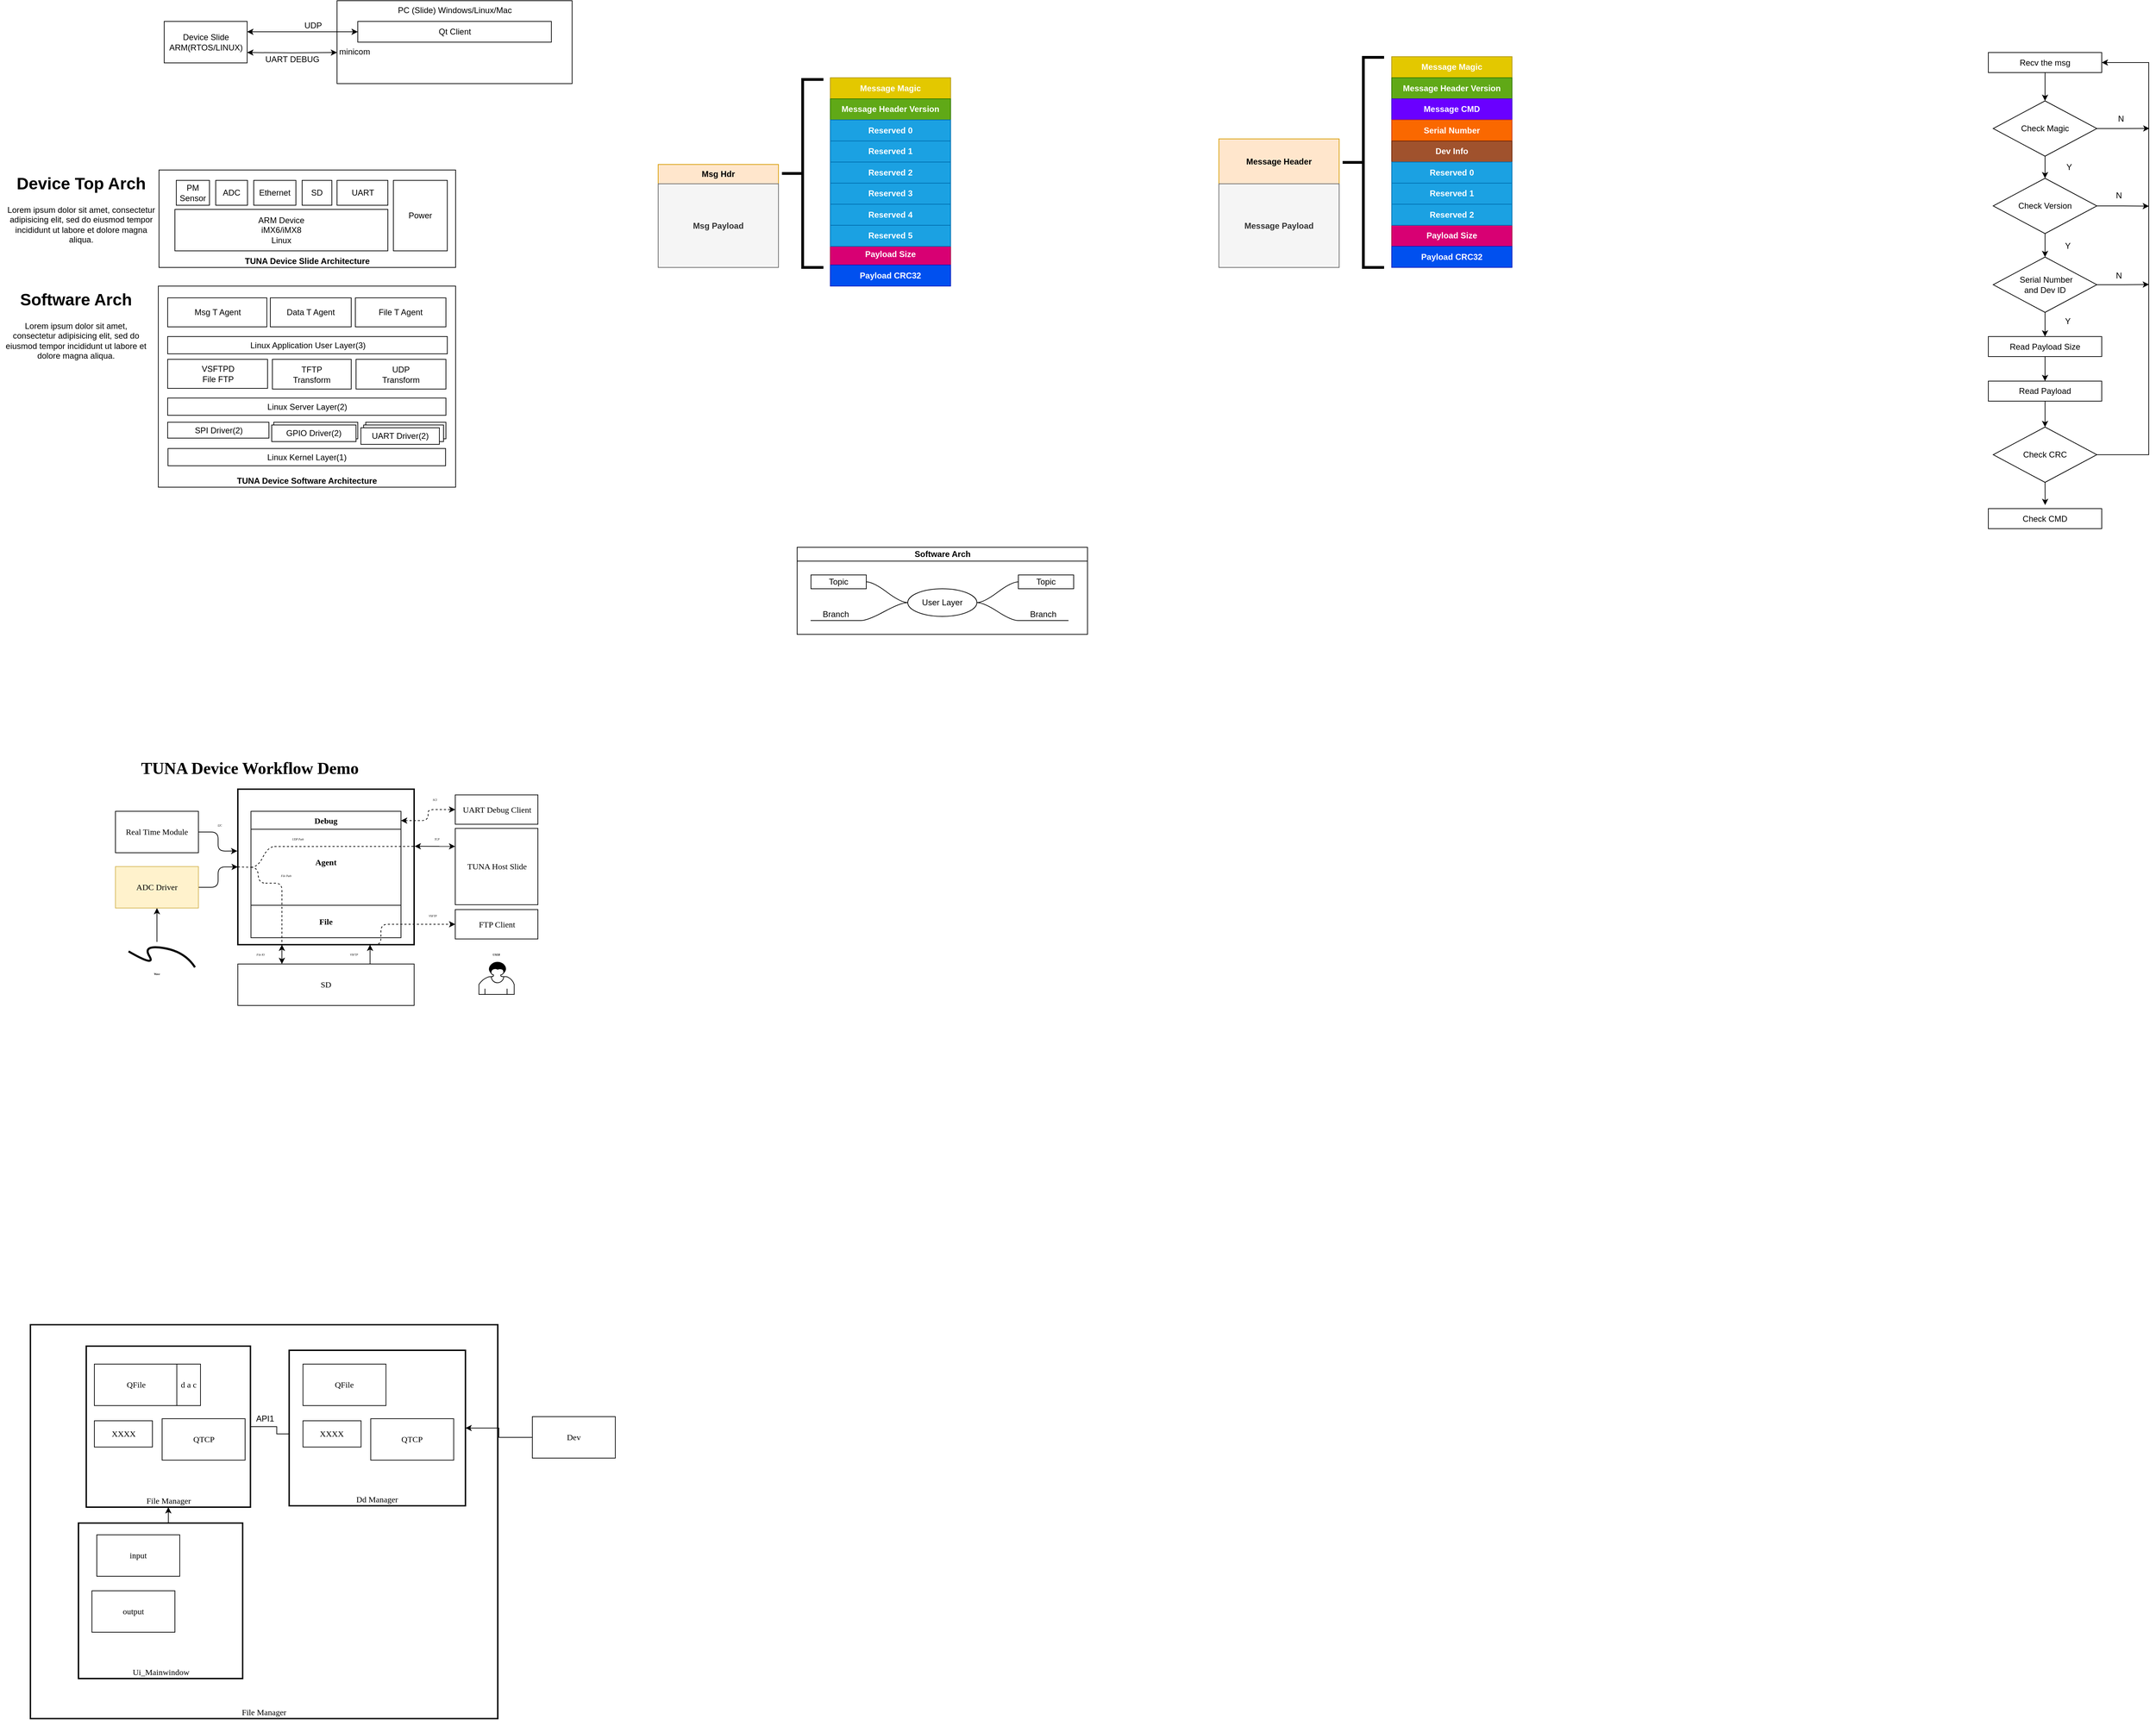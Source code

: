 <mxfile version="14.2.7" type="google"><diagram id="AysEtDYfEhs376AnPwHD" name="Page-1"><mxGraphModel dx="2071" dy="718" grid="0" gridSize="10" guides="1" tooltips="1" connect="1" arrows="1" fold="1" page="1" pageScale="1" pageWidth="850" pageHeight="1100" math="0" shadow="0"><root><mxCell id="0"/><mxCell id="1" parent="0"/><mxCell id="c5IOSXtsGskiBp1h1_1E-88" value="File Manager" style="whiteSpace=wrap;html=1;imageAspect=1;gradientDirection=north;strokeWidth=2;fontFamily=Verdana;verticalAlign=bottom;" parent="1" vertex="1"><mxGeometry y="1979" width="676" height="570" as="geometry"/></mxCell><mxCell id="c5IOSXtsGskiBp1h1_1E-86" value="" style="edgeStyle=orthogonalEdgeStyle;rounded=0;orthogonalLoop=1;jettySize=auto;html=1;" parent="1" source="c5IOSXtsGskiBp1h1_1E-79" target="c5IOSXtsGskiBp1h1_1E-85" edge="1"><mxGeometry relative="1" as="geometry"/></mxCell><mxCell id="c5IOSXtsGskiBp1h1_1E-79" value="File Manager" style="whiteSpace=wrap;html=1;imageAspect=1;gradientDirection=north;strokeWidth=2;fontFamily=Verdana;verticalAlign=bottom;" parent="1" vertex="1"><mxGeometry x="80.75" y="2010" width="237.5" height="233" as="geometry"/></mxCell><mxCell id="WugHZ8RLrUOqbeZHcJx7-44" value="TUNA Device Software Architecture" style="whiteSpace=wrap;html=1;align=center;verticalAlign=bottom;fontStyle=1;" parent="1" vertex="1"><mxGeometry x="185" y="476" width="430" height="291" as="geometry"/></mxCell><mxCell id="WugHZ8RLrUOqbeZHcJx7-14" value="TUNA Device Slide Architecture" style="whiteSpace=wrap;html=1;align=center;verticalAlign=bottom;fontStyle=1;" parent="1" vertex="1"><mxGeometry x="186" y="308" width="429" height="141" as="geometry"/></mxCell><mxCell id="sEp0BLvc7N2zU8CL8DT8-1" value="Device Slide&lt;br&gt;ARM(RTOS/LINUX)" style="whiteSpace=wrap;html=1;" parent="1" vertex="1"><mxGeometry x="193.5" y="93" width="120" height="60" as="geometry"/></mxCell><mxCell id="sEp0BLvc7N2zU8CL8DT8-6" value="PC (Slide) Windows/Linux/Mac" style="whiteSpace=wrap;html=1;verticalAlign=top;" parent="1" vertex="1"><mxGeometry x="443.5" y="63" width="340" height="120" as="geometry"/></mxCell><mxCell id="sEp0BLvc7N2zU8CL8DT8-15" style="edgeStyle=orthogonalEdgeStyle;orthogonalLoop=1;jettySize=auto;html=1;entryX=1;entryY=0.75;entryDx=0;entryDy=0;startArrow=classic;startFill=1;exitX=0;exitY=0.25;exitDx=0;exitDy=0;" parent="1" target="sEp0BLvc7N2zU8CL8DT8-1" edge="1"><mxGeometry relative="1" as="geometry"><mxPoint x="443.5" y="138" as="sourcePoint"/></mxGeometry></mxCell><mxCell id="sEp0BLvc7N2zU8CL8DT8-4" value="Qt Client" style="whiteSpace=wrap;html=1;" parent="1" vertex="1"><mxGeometry x="473.5" y="93" width="280" height="30" as="geometry"/></mxCell><mxCell id="sEp0BLvc7N2zU8CL8DT8-3" value="" style="edgeStyle=orthogonalEdgeStyle;orthogonalLoop=1;jettySize=auto;html=1;startArrow=classic;startFill=1;entryX=0;entryY=0.5;entryDx=0;entryDy=0;exitX=1;exitY=0.25;exitDx=0;exitDy=0;" parent="1" source="sEp0BLvc7N2zU8CL8DT8-1" target="sEp0BLvc7N2zU8CL8DT8-4" edge="1"><mxGeometry relative="1" as="geometry"><mxPoint x="473.5" y="113" as="targetPoint"/></mxGeometry></mxCell><mxCell id="sEp0BLvc7N2zU8CL8DT8-16" value="UDP" style="text;html=1;strokeColor=none;fillColor=none;align=center;verticalAlign=middle;whiteSpace=wrap;" parent="1" vertex="1"><mxGeometry x="373.5" y="89" width="70" height="20" as="geometry"/></mxCell><mxCell id="sEp0BLvc7N2zU8CL8DT8-17" value="UART DEBUG" style="text;html=1;strokeColor=none;fillColor=none;align=center;verticalAlign=middle;whiteSpace=wrap;" parent="1" vertex="1"><mxGeometry x="313.5" y="138" width="130" height="20" as="geometry"/></mxCell><mxCell id="sEp0BLvc7N2zU8CL8DT8-26" value="minicom" style="text;html=1;strokeColor=none;fillColor=none;align=center;verticalAlign=middle;whiteSpace=wrap;" parent="1" vertex="1"><mxGeometry x="423.5" y="127" width="90" height="20" as="geometry"/></mxCell><mxCell id="WugHZ8RLrUOqbeZHcJx7-1" value="ARM Device&lt;br&gt;iMX6/iMX8&lt;br&gt;Linux" style="whiteSpace=wrap;html=1;" parent="1" vertex="1"><mxGeometry x="209" y="365" width="308" height="60" as="geometry"/></mxCell><mxCell id="WugHZ8RLrUOqbeZHcJx7-5" value="ADC" style="whiteSpace=wrap;html=1;" parent="1" vertex="1"><mxGeometry x="268" y="323" width="46" height="36" as="geometry"/></mxCell><mxCell id="WugHZ8RLrUOqbeZHcJx7-12" value="Ethernet" style="whiteSpace=wrap;html=1;" parent="1" vertex="1"><mxGeometry x="323" y="323" width="61" height="36" as="geometry"/></mxCell><mxCell id="WugHZ8RLrUOqbeZHcJx7-13" value="SD" style="whiteSpace=wrap;html=1;" parent="1" vertex="1"><mxGeometry x="393" y="323" width="43" height="36" as="geometry"/></mxCell><mxCell id="WugHZ8RLrUOqbeZHcJx7-15" value="Power" style="whiteSpace=wrap;html=1;" parent="1" vertex="1"><mxGeometry x="525" y="323" width="78" height="102" as="geometry"/></mxCell><mxCell id="WugHZ8RLrUOqbeZHcJx7-16" value="PM Sensor" style="whiteSpace=wrap;html=1;" parent="1" vertex="1"><mxGeometry x="211" y="323" width="48" height="36" as="geometry"/></mxCell><mxCell id="WugHZ8RLrUOqbeZHcJx7-17" value="VSFTPD&lt;br&gt;File FTP" style="whiteSpace=wrap;html=1;" parent="1" vertex="1"><mxGeometry x="198.5" y="582" width="144.5" height="42" as="geometry"/></mxCell><mxCell id="WugHZ8RLrUOqbeZHcJx7-18" value="TFTP&lt;br&gt;Transform" style="whiteSpace=wrap;html=1;" parent="1" vertex="1"><mxGeometry x="350" y="582" width="114" height="43" as="geometry"/></mxCell><mxCell id="WugHZ8RLrUOqbeZHcJx7-19" value="UDP&lt;br&gt;Transform" style="whiteSpace=wrap;html=1;" parent="1" vertex="1"><mxGeometry x="471" y="582" width="130" height="43" as="geometry"/></mxCell><mxCell id="WugHZ8RLrUOqbeZHcJx7-20" value="Linux Server Layer(2)" style="whiteSpace=wrap;html=1;" parent="1" vertex="1"><mxGeometry x="198.5" y="638" width="402.5" height="25" as="geometry"/></mxCell><mxCell id="WugHZ8RLrUOqbeZHcJx7-22" value="SPI Driver(2)" style="whiteSpace=wrap;html=1;" parent="1" vertex="1"><mxGeometry x="198.5" y="673" width="146.5" height="23" as="geometry"/></mxCell><mxCell id="WugHZ8RLrUOqbeZHcJx7-25" value="GPIO Driver(2)" style="whiteSpace=wrap;html=1;" parent="1" vertex="1"><mxGeometry x="352" y="673" width="121.5" height="24" as="geometry"/></mxCell><mxCell id="WugHZ8RLrUOqbeZHcJx7-26" value="UART Driver(2)" style="whiteSpace=wrap;html=1;" parent="1" vertex="1"><mxGeometry x="485" y="673" width="116" height="24" as="geometry"/></mxCell><mxCell id="WugHZ8RLrUOqbeZHcJx7-27" value="Linux Kernel Layer(1)" style="whiteSpace=wrap;html=1;" parent="1" vertex="1"><mxGeometry x="199" y="711" width="401.5" height="25" as="geometry"/></mxCell><mxCell id="WugHZ8RLrUOqbeZHcJx7-28" value="&lt;h1&gt;Software Arch&lt;/h1&gt;&lt;p&gt;Lorem ipsum dolor sit amet, consectetur adipisicing elit, sed do eiusmod tempor incididunt ut labore et dolore magna aliqua.&lt;/p&gt;" style="text;html=1;strokeColor=none;fillColor=none;spacing=5;spacingTop=-20;whiteSpace=wrap;overflow=hidden;align=center;" parent="1" vertex="1"><mxGeometry x="-44" y="476" width="220" height="120" as="geometry"/></mxCell><mxCell id="WugHZ8RLrUOqbeZHcJx7-30" value="Software Arch" style="swimlane;html=1;startSize=20;horizontal=1;containerType=tree;align=center;" parent="1" vertex="1"><mxGeometry x="1109" y="854" width="420" height="126" as="geometry"/></mxCell><mxCell id="WugHZ8RLrUOqbeZHcJx7-31" value="" style="edgeStyle=entityRelationEdgeStyle;startArrow=none;endArrow=none;segment=10;curved=1;" parent="WugHZ8RLrUOqbeZHcJx7-30" source="WugHZ8RLrUOqbeZHcJx7-35" target="WugHZ8RLrUOqbeZHcJx7-36" edge="1"><mxGeometry relative="1" as="geometry"/></mxCell><mxCell id="WugHZ8RLrUOqbeZHcJx7-32" value="" style="edgeStyle=entityRelationEdgeStyle;startArrow=none;endArrow=none;segment=10;curved=1;" parent="WugHZ8RLrUOqbeZHcJx7-30" source="WugHZ8RLrUOqbeZHcJx7-35" target="WugHZ8RLrUOqbeZHcJx7-37" edge="1"><mxGeometry relative="1" as="geometry"/></mxCell><mxCell id="WugHZ8RLrUOqbeZHcJx7-33" value="" style="edgeStyle=entityRelationEdgeStyle;startArrow=none;endArrow=none;segment=10;curved=1;" parent="WugHZ8RLrUOqbeZHcJx7-30" source="WugHZ8RLrUOqbeZHcJx7-35" target="WugHZ8RLrUOqbeZHcJx7-38" edge="1"><mxGeometry relative="1" as="geometry"/></mxCell><mxCell id="WugHZ8RLrUOqbeZHcJx7-34" value="" style="edgeStyle=entityRelationEdgeStyle;startArrow=none;endArrow=none;segment=10;curved=1;" parent="WugHZ8RLrUOqbeZHcJx7-30" source="WugHZ8RLrUOqbeZHcJx7-35" target="WugHZ8RLrUOqbeZHcJx7-39" edge="1"><mxGeometry relative="1" as="geometry"/></mxCell><mxCell id="WugHZ8RLrUOqbeZHcJx7-35" value="User Layer" style="ellipse;whiteSpace=wrap;html=1;align=center;treeFolding=1;treeMoving=1;newEdgeStyle={&quot;edgeStyle&quot;:&quot;entityRelationEdgeStyle&quot;,&quot;startArrow&quot;:&quot;none&quot;,&quot;endArrow&quot;:&quot;none&quot;,&quot;segment&quot;:10,&quot;curved&quot;:1};" parent="WugHZ8RLrUOqbeZHcJx7-30" vertex="1"><mxGeometry x="160" y="60" width="100" height="40" as="geometry"/></mxCell><mxCell id="WugHZ8RLrUOqbeZHcJx7-36" value="Topic" style="whiteSpace=wrap;html=1;arcSize=50;align=center;verticalAlign=middle;strokeWidth=1;autosize=1;spacing=4;treeFolding=1;treeMoving=1;newEdgeStyle={&quot;edgeStyle&quot;:&quot;entityRelationEdgeStyle&quot;,&quot;startArrow&quot;:&quot;none&quot;,&quot;endArrow&quot;:&quot;none&quot;,&quot;segment&quot;:10,&quot;curved&quot;:1};" parent="WugHZ8RLrUOqbeZHcJx7-30" vertex="1"><mxGeometry x="320" y="40" width="80" height="20" as="geometry"/></mxCell><mxCell id="WugHZ8RLrUOqbeZHcJx7-37" value="Branch" style="whiteSpace=wrap;html=1;shape=partialRectangle;top=0;left=0;bottom=1;right=0;points=[[0,1],[1,1]];fillColor=none;align=center;verticalAlign=bottom;routingCenterY=0.5;snapToPoint=1;autosize=1;treeFolding=1;treeMoving=1;newEdgeStyle={&quot;edgeStyle&quot;:&quot;entityRelationEdgeStyle&quot;,&quot;startArrow&quot;:&quot;none&quot;,&quot;endArrow&quot;:&quot;none&quot;,&quot;segment&quot;:10,&quot;curved&quot;:1};" parent="WugHZ8RLrUOqbeZHcJx7-30" vertex="1"><mxGeometry x="320" y="80" width="72" height="26" as="geometry"/></mxCell><mxCell id="WugHZ8RLrUOqbeZHcJx7-38" value="Topic" style="whiteSpace=wrap;html=1;arcSize=50;align=center;verticalAlign=middle;strokeWidth=1;autosize=1;spacing=4;treeFolding=1;treeMoving=1;newEdgeStyle={&quot;edgeStyle&quot;:&quot;entityRelationEdgeStyle&quot;,&quot;startArrow&quot;:&quot;none&quot;,&quot;endArrow&quot;:&quot;none&quot;,&quot;segment&quot;:10,&quot;curved&quot;:1};" parent="WugHZ8RLrUOqbeZHcJx7-30" vertex="1"><mxGeometry x="20" y="40" width="80" height="20" as="geometry"/></mxCell><mxCell id="WugHZ8RLrUOqbeZHcJx7-39" value="Branch" style="whiteSpace=wrap;html=1;shape=partialRectangle;top=0;left=0;bottom=1;right=0;points=[[0,1],[1,1]];fillColor=none;align=center;verticalAlign=bottom;routingCenterY=0.5;snapToPoint=1;autosize=1;treeFolding=1;treeMoving=1;newEdgeStyle={&quot;edgeStyle&quot;:&quot;entityRelationEdgeStyle&quot;,&quot;startArrow&quot;:&quot;none&quot;,&quot;endArrow&quot;:&quot;none&quot;,&quot;segment&quot;:10,&quot;curved&quot;:1};" parent="WugHZ8RLrUOqbeZHcJx7-30" vertex="1"><mxGeometry x="20" y="80" width="72" height="26" as="geometry"/></mxCell><mxCell id="WugHZ8RLrUOqbeZHcJx7-40" value="Linux Application User Layer(3)" style="whiteSpace=wrap;html=1;" parent="1" vertex="1"><mxGeometry x="198.5" y="549" width="404.5" height="25" as="geometry"/></mxCell><mxCell id="WugHZ8RLrUOqbeZHcJx7-41" value="Msg T Agent" style="whiteSpace=wrap;html=1;" parent="1" vertex="1"><mxGeometry x="198.5" y="493" width="143.5" height="42" as="geometry"/></mxCell><mxCell id="WugHZ8RLrUOqbeZHcJx7-42" value="Data T Agent" style="whiteSpace=wrap;html=1;" parent="1" vertex="1"><mxGeometry x="347" y="493" width="117" height="42" as="geometry"/></mxCell><mxCell id="WugHZ8RLrUOqbeZHcJx7-43" value="File T Agent" style="whiteSpace=wrap;html=1;" parent="1" vertex="1"><mxGeometry x="470" y="493" width="131" height="42" as="geometry"/></mxCell><mxCell id="WugHZ8RLrUOqbeZHcJx7-45" value="UART" style="whiteSpace=wrap;html=1;" parent="1" vertex="1"><mxGeometry x="443.5" y="323" width="73.5" height="36" as="geometry"/></mxCell><mxCell id="WugHZ8RLrUOqbeZHcJx7-46" value="&lt;h1&gt;Device Top Arch&lt;/h1&gt;&lt;p&gt;Lorem ipsum dolor sit amet, consectetur adipisicing elit, sed do eiusmod tempor incididunt ut labore et dolore magna aliqua.&lt;/p&gt;" style="text;html=1;strokeColor=none;fillColor=none;spacing=5;spacingTop=-20;whiteSpace=wrap;overflow=hidden;align=center;" parent="1" vertex="1"><mxGeometry x="-39" y="308" width="225" height="120" as="geometry"/></mxCell><mxCell id="WugHZ8RLrUOqbeZHcJx7-49" value="UART Driver(2)" style="whiteSpace=wrap;html=1;" parent="1" vertex="1"><mxGeometry x="482" y="677" width="115.5" height="24" as="geometry"/></mxCell><mxCell id="WugHZ8RLrUOqbeZHcJx7-50" value="UART Driver(2)" style="whiteSpace=wrap;html=1;" parent="1" vertex="1"><mxGeometry x="478" y="681" width="113.5" height="24" as="geometry"/></mxCell><mxCell id="WugHZ8RLrUOqbeZHcJx7-51" value="GPIO Driver(2)" style="whiteSpace=wrap;html=1;" parent="1" vertex="1"><mxGeometry x="349" y="677" width="122" height="24" as="geometry"/></mxCell><mxCell id="WugHZ8RLrUOqbeZHcJx7-59" value="" style="edgeStyle=orthogonalEdgeStyle;orthogonalLoop=1;jettySize=auto;html=1;startArrow=none;startFill=0;endArrow=classic;endFill=1;fontFamily=Verdana;" parent="1" source="WugHZ8RLrUOqbeZHcJx7-55" target="WugHZ8RLrUOqbeZHcJx7-58" edge="1"><mxGeometry relative="1" as="geometry"/></mxCell><mxCell id="WugHZ8RLrUOqbeZHcJx7-55" value="ADC Driver" style="whiteSpace=wrap;html=1;align=center;imageAspect=1;gradientDirection=north;fontFamily=Verdana;fillColor=#fff2cc;strokeColor=#d6b656;" parent="1" vertex="1"><mxGeometry x="123" y="1316" width="120" height="60" as="geometry"/></mxCell><mxCell id="WugHZ8RLrUOqbeZHcJx7-58" value="" style="whiteSpace=wrap;html=1;imageAspect=1;gradientDirection=north;strokeWidth=2;fontFamily=Verdana;" parent="1" vertex="1"><mxGeometry x="300" y="1204" width="255" height="225" as="geometry"/></mxCell><mxCell id="u28x3S59JE6elt744NBA-34" style="edgeStyle=orthogonalEdgeStyle;orthogonalLoop=1;jettySize=auto;html=1;exitX=1;exitY=0.5;exitDx=0;exitDy=0;entryX=0;entryY=0.5;entryDx=0;entryDy=0;dashed=1;startArrow=classic;startFill=1;endArrow=classic;endFill=1;fontFamily=Verdana;fontSize=4;" parent="1" source="WugHZ8RLrUOqbeZHcJx7-60" target="WugHZ8RLrUOqbeZHcJx7-73" edge="1"><mxGeometry relative="1" as="geometry"/></mxCell><mxCell id="WugHZ8RLrUOqbeZHcJx7-60" value="Debug" style="whiteSpace=wrap;html=1;align=center;fontStyle=1;fontFamily=Verdana;" parent="1" vertex="1"><mxGeometry x="319" y="1236" width="217" height="27" as="geometry"/></mxCell><mxCell id="WugHZ8RLrUOqbeZHcJx7-61" value="Agent&lt;br&gt;&lt;br&gt;" style="whiteSpace=wrap;html=1;align=center;fontStyle=1;fontFamily=Verdana;" parent="1" vertex="1"><mxGeometry x="319" y="1262" width="217" height="110" as="geometry"/></mxCell><mxCell id="WugHZ8RLrUOqbeZHcJx7-62" value="File" style="whiteSpace=wrap;html=1;align=center;fontStyle=1;fontFamily=Verdana;" parent="1" vertex="1"><mxGeometry x="319" y="1372" width="217" height="47" as="geometry"/></mxCell><mxCell id="WugHZ8RLrUOqbeZHcJx7-70" style="edgeStyle=orthogonalEdgeStyle;orthogonalLoop=1;jettySize=auto;html=1;exitX=0.75;exitY=0;exitDx=0;exitDy=0;entryX=0.75;entryY=1;entryDx=0;entryDy=0;startArrow=none;startFill=0;endArrow=classic;endFill=1;fontFamily=Verdana;" parent="1" source="WugHZ8RLrUOqbeZHcJx7-63" target="WugHZ8RLrUOqbeZHcJx7-58" edge="1"><mxGeometry relative="1" as="geometry"/></mxCell><mxCell id="u28x3S59JE6elt744NBA-11" style="edgeStyle=orthogonalEdgeStyle;orthogonalLoop=1;jettySize=auto;html=1;exitX=0.25;exitY=0;exitDx=0;exitDy=0;entryX=0.25;entryY=1;entryDx=0;entryDy=0;startArrow=classic;startFill=1;fontFamily=Verdana;" parent="1" source="WugHZ8RLrUOqbeZHcJx7-63" target="WugHZ8RLrUOqbeZHcJx7-58" edge="1"><mxGeometry relative="1" as="geometry"/></mxCell><mxCell id="WugHZ8RLrUOqbeZHcJx7-63" value="SD" style="whiteSpace=wrap;html=1;align=center;imageAspect=1;gradientDirection=north;fontFamily=Verdana;" parent="1" vertex="1"><mxGeometry x="300" y="1457" width="255" height="60" as="geometry"/></mxCell><mxCell id="WugHZ8RLrUOqbeZHcJx7-73" value="UART Debug Client" style="whiteSpace=wrap;html=1;align=center;fontFamily=Verdana;" parent="1" vertex="1"><mxGeometry x="614.5" y="1212.25" width="119.5" height="42.5" as="geometry"/></mxCell><mxCell id="WugHZ8RLrUOqbeZHcJx7-74" value="TUNA Host Slide" style="whiteSpace=wrap;html=1;align=center;fontFamily=Verdana;" parent="1" vertex="1"><mxGeometry x="614.5" y="1260.75" width="119.5" height="110.5" as="geometry"/></mxCell><mxCell id="WugHZ8RLrUOqbeZHcJx7-75" value="FTP Client" style="whiteSpace=wrap;html=1;align=center;fontFamily=Verdana;" parent="1" vertex="1"><mxGeometry x="614.5" y="1378.25" width="119.5" height="42.5" as="geometry"/></mxCell><mxCell id="WugHZ8RLrUOqbeZHcJx7-86" value="" style="endArrow=none;dashed=1;html=1;entryX=1.003;entryY=0.368;entryDx=0;entryDy=0;entryPerimeter=0;fontFamily=Verdana;" parent="1" target="WugHZ8RLrUOqbeZHcJx7-58" edge="1"><mxGeometry width="50" height="50" relative="1" as="geometry"><mxPoint x="353" y="1287" as="sourcePoint"/><mxPoint x="545" y="1420" as="targetPoint"/></mxGeometry></mxCell><mxCell id="WugHZ8RLrUOqbeZHcJx7-87" value="" style="endArrow=classic;html=1;exitX=1.003;exitY=0.367;exitDx=0;exitDy=0;exitPerimeter=0;entryX=-0.001;entryY=0.236;entryDx=0;entryDy=0;entryPerimeter=0;startArrow=classic;startFill=1;endFill=1;fontFamily=Verdana;" parent="1" source="WugHZ8RLrUOqbeZHcJx7-58" target="WugHZ8RLrUOqbeZHcJx7-74" edge="1"><mxGeometry width="50" height="50" relative="1" as="geometry"><mxPoint x="554" y="1328" as="sourcePoint"/><mxPoint x="604" y="1278" as="targetPoint"/></mxGeometry></mxCell><mxCell id="u28x3S59JE6elt744NBA-8" value="" style="edgeStyle=entityRelationEdgeStyle;startArrow=none;endArrow=none;segment=10;curved=1;exitX=0;exitY=0.5;exitDx=0;exitDy=0;dashed=1;fontFamily=Verdana;" parent="1" source="WugHZ8RLrUOqbeZHcJx7-61" edge="1"><mxGeometry relative="1" as="geometry"><mxPoint x="300" y="1317" as="sourcePoint"/><mxPoint x="353.952" y="1286.905" as="targetPoint"/></mxGeometry></mxCell><mxCell id="u28x3S59JE6elt744NBA-10" value="" style="edgeStyle=entityRelationEdgeStyle;startArrow=none;endArrow=none;segment=10;curved=1;exitX=0;exitY=0.5;exitDx=0;exitDy=0;dashed=1;fontFamily=Verdana;" parent="1" source="WugHZ8RLrUOqbeZHcJx7-61" edge="1"><mxGeometry relative="1" as="geometry"><mxPoint x="300" y="1317" as="sourcePoint"/><mxPoint x="340.049" y="1340.01" as="targetPoint"/></mxGeometry></mxCell><mxCell id="u28x3S59JE6elt744NBA-12" value="" style="edgeStyle=segmentEdgeStyle;endArrow=none;html=1;entryX=0.25;entryY=1;entryDx=0;entryDy=0;exitX=0;exitY=1;exitDx=0;exitDy=0;endFill=0;dashed=1;fontFamily=Verdana;" parent="1" target="WugHZ8RLrUOqbeZHcJx7-58" edge="1"><mxGeometry width="50" height="50" relative="1" as="geometry"><mxPoint x="340" y="1340" as="sourcePoint"/><mxPoint x="412.75" y="1287" as="targetPoint"/></mxGeometry></mxCell><mxCell id="u28x3S59JE6elt744NBA-15" value="UDP Path" style="text;html=1;strokeColor=none;fillColor=none;align=center;verticalAlign=middle;whiteSpace=wrap;dashed=1;fontStyle=2;fontSize=4;fontFamily=Verdana;" parent="1" vertex="1"><mxGeometry x="353.75" y="1266.5" width="66" height="20" as="geometry"/></mxCell><mxCell id="u28x3S59JE6elt744NBA-23" value="" style="edgeStyle=segmentEdgeStyle;endArrow=classic;html=1;dashed=1;entryX=0;entryY=0.5;entryDx=0;entryDy=0;exitX=0.75;exitY=1;exitDx=0;exitDy=0;fontFamily=Verdana;" parent="1" source="WugHZ8RLrUOqbeZHcJx7-58" target="WugHZ8RLrUOqbeZHcJx7-75" edge="1"><mxGeometry width="50" height="50" relative="1" as="geometry"><mxPoint x="484" y="1433" as="sourcePoint"/><mxPoint x="534" y="1383" as="targetPoint"/><Array as="points"><mxPoint x="507" y="1429"/><mxPoint x="507" y="1400"/></Array></mxGeometry></mxCell><mxCell id="u28x3S59JE6elt744NBA-24" value="" style="endArrow=none;dashed=1;html=1;entryX=0;entryY=0.5;entryDx=0;entryDy=0;exitX=0;exitY=0.5;exitDx=0;exitDy=0;fontFamily=Verdana;" parent="1" source="WugHZ8RLrUOqbeZHcJx7-58" target="WugHZ8RLrUOqbeZHcJx7-61" edge="1"><mxGeometry width="50" height="50" relative="1" as="geometry"><mxPoint x="306" y="1368" as="sourcePoint"/><mxPoint x="356" y="1318" as="targetPoint"/></mxGeometry></mxCell><mxCell id="u28x3S59JE6elt744NBA-25" value="File Path" style="text;html=1;strokeColor=none;fillColor=none;align=center;verticalAlign=middle;whiteSpace=wrap;dashed=1;fontStyle=2;fontSize=4;fontFamily=Verdana;" parent="1" vertex="1"><mxGeometry x="337" y="1320" width="66" height="20" as="geometry"/></mxCell><mxCell id="u28x3S59JE6elt744NBA-26" value="TCP" style="text;html=1;strokeColor=none;fillColor=none;align=center;verticalAlign=middle;whiteSpace=wrap;dashed=1;fontStyle=2;fontSize=4;fontFamily=Verdana;" parent="1" vertex="1"><mxGeometry x="555" y="1266.5" width="66" height="20" as="geometry"/></mxCell><mxCell id="u28x3S59JE6elt744NBA-29" value="VSFTP" style="text;html=1;strokeColor=none;fillColor=none;align=center;verticalAlign=middle;whiteSpace=wrap;dashed=1;fontStyle=2;fontSize=4;fontFamily=Verdana;" parent="1" vertex="1"><mxGeometry x="548.5" y="1378.25" width="66" height="20" as="geometry"/></mxCell><mxCell id="u28x3S59JE6elt744NBA-30" value="File IO" style="text;html=1;strokeColor=none;fillColor=none;align=center;verticalAlign=middle;whiteSpace=wrap;dashed=1;fontStyle=2;fontSize=4;fontFamily=Verdana;" parent="1" vertex="1"><mxGeometry x="300" y="1434" width="66" height="20" as="geometry"/></mxCell><mxCell id="u28x3S59JE6elt744NBA-32" value="VSFTP" style="text;html=1;strokeColor=none;fillColor=none;align=center;verticalAlign=middle;whiteSpace=wrap;dashed=1;fontStyle=2;fontSize=4;fontFamily=Verdana;" parent="1" vertex="1"><mxGeometry x="434.5" y="1434" width="66" height="20" as="geometry"/></mxCell><mxCell id="u28x3S59JE6elt744NBA-35" value="" style="curved=1;endArrow=none;html=1;fontFamily=Verdana;fontSize=4;endFill=0;strokeWidth=3;" parent="1" edge="1"><mxGeometry width="50" height="50" relative="1" as="geometry"><mxPoint x="142" y="1438.75" as="sourcePoint"/><mxPoint x="238" y="1461.75" as="targetPoint"/><Array as="points"><mxPoint x="182" y="1462"/><mxPoint x="162" y="1429"/><mxPoint x="223" y="1438.75"/></Array></mxGeometry></mxCell><mxCell id="u28x3S59JE6elt744NBA-36" value="" style="endArrow=classic;html=1;fontFamily=Verdana;fontSize=4;entryX=0.5;entryY=1;entryDx=0;entryDy=0;" parent="1" target="WugHZ8RLrUOqbeZHcJx7-55" edge="1"><mxGeometry width="50" height="50" relative="1" as="geometry"><mxPoint x="183" y="1425" as="sourcePoint"/><mxPoint x="157" y="1352" as="targetPoint"/></mxGeometry></mxCell><mxCell id="u28x3S59JE6elt744NBA-37" value="Wave" style="text;html=1;strokeColor=none;fillColor=none;align=center;verticalAlign=middle;whiteSpace=wrap;dashed=1;fontStyle=3;fontSize=4;fontFamily=Verdana;" parent="1" vertex="1"><mxGeometry x="150" y="1462" width="66" height="20" as="geometry"/></mxCell><mxCell id="u28x3S59JE6elt744NBA-38" value="SCI" style="text;html=1;strokeColor=none;fillColor=none;align=center;verticalAlign=middle;whiteSpace=wrap;dashed=1;fontStyle=2;fontSize=4;fontFamily=Verdana;" parent="1" vertex="1"><mxGeometry x="552" y="1210" width="66" height="20" as="geometry"/></mxCell><mxCell id="u28x3S59JE6elt744NBA-44" value="TUNA Device Workflow Demo" style="text;strokeColor=none;fillColor=none;html=1;fontSize=24;fontStyle=1;verticalAlign=middle;align=center;fontFamily=Verdana;" parent="1" vertex="1"><mxGeometry x="111.75" y="1154" width="410.25" height="40" as="geometry"/></mxCell><mxCell id="u28x3S59JE6elt744NBA-47" value="" style="shape=mxgraph.bpmn.user_task;html=1;outlineConnect=0;fontFamily=Verdana;fontSize=6;" parent="1" vertex="1"><mxGeometry x="648.76" y="1454" width="50.99" height="47" as="geometry"/></mxCell><mxCell id="u28x3S59JE6elt744NBA-48" value="USER" style="text;html=1;strokeColor=none;fillColor=none;align=center;verticalAlign=middle;whiteSpace=wrap;dashed=1;fontStyle=3;fontSize=4;fontFamily=Verdana;" parent="1" vertex="1"><mxGeometry x="641.25" y="1434" width="66" height="20" as="geometry"/></mxCell><mxCell id="u28x3S59JE6elt744NBA-51" style="edgeStyle=orthogonalEdgeStyle;curved=0;rounded=1;orthogonalLoop=1;jettySize=auto;html=1;exitX=1;exitY=0.5;exitDx=0;exitDy=0;fontFamily=Verdana;fontSize=6;entryX=-0.003;entryY=0.398;entryDx=0;entryDy=0;entryPerimeter=0;" parent="1" source="u28x3S59JE6elt744NBA-50" target="WugHZ8RLrUOqbeZHcJx7-58" edge="1"><mxGeometry relative="1" as="geometry"><mxPoint x="297" y="1294" as="targetPoint"/></mxGeometry></mxCell><mxCell id="u28x3S59JE6elt744NBA-50" value="Real Time Module" style="whiteSpace=wrap;html=1;align=center;imageAspect=1;gradientDirection=north;fontFamily=Verdana;" parent="1" vertex="1"><mxGeometry x="123" y="1236" width="120" height="60" as="geometry"/></mxCell><mxCell id="u28x3S59JE6elt744NBA-52" value="I2C" style="text;html=1;strokeColor=none;fillColor=none;align=center;verticalAlign=middle;whiteSpace=wrap;dashed=1;fontStyle=2;fontSize=4;fontFamily=Verdana;" parent="1" vertex="1"><mxGeometry x="241" y="1246.5" width="66" height="20" as="geometry"/></mxCell><mxCell id="u28x3S59JE6elt744NBA-53" style="edgeStyle=orthogonalEdgeStyle;curved=0;rounded=1;orthogonalLoop=1;jettySize=auto;html=1;exitX=0.5;exitY=1;exitDx=0;exitDy=0;fontFamily=Verdana;fontSize=6;" parent="1" source="u28x3S59JE6elt744NBA-37" target="u28x3S59JE6elt744NBA-37" edge="1"><mxGeometry relative="1" as="geometry"/></mxCell><mxCell id="c5IOSXtsGskiBp1h1_1E-77" value="QFile" style="whiteSpace=wrap;html=1;align=center;imageAspect=1;gradientDirection=north;fontFamily=Verdana;" parent="1" vertex="1"><mxGeometry x="92.5" y="2036" width="120" height="60" as="geometry"/></mxCell><mxCell id="c5IOSXtsGskiBp1h1_1E-78" value="QTCP" style="whiteSpace=wrap;html=1;align=center;imageAspect=1;gradientDirection=north;fontFamily=Verdana;" parent="1" vertex="1"><mxGeometry x="190.5" y="2115" width="120" height="60" as="geometry"/></mxCell><mxCell id="c5IOSXtsGskiBp1h1_1E-81" value="XXXX" style="whiteSpace=wrap;html=1;align=center;imageAspect=1;gradientDirection=north;fontFamily=Verdana;" parent="1" vertex="1"><mxGeometry x="92.5" y="2118" width="84" height="38" as="geometry"/></mxCell><mxCell id="c5IOSXtsGskiBp1h1_1E-82" value="Dd Manager" style="whiteSpace=wrap;html=1;imageAspect=1;gradientDirection=north;strokeWidth=2;fontFamily=Verdana;verticalAlign=bottom;" parent="1" vertex="1"><mxGeometry x="374.25" y="2016" width="255" height="225" as="geometry"/></mxCell><mxCell id="c5IOSXtsGskiBp1h1_1E-83" value="QFile" style="whiteSpace=wrap;html=1;align=center;imageAspect=1;gradientDirection=north;fontFamily=Verdana;" parent="1" vertex="1"><mxGeometry x="394.25" y="2036" width="120" height="60" as="geometry"/></mxCell><mxCell id="c5IOSXtsGskiBp1h1_1E-84" value="QTCP" style="whiteSpace=wrap;html=1;align=center;imageAspect=1;gradientDirection=north;fontFamily=Verdana;" parent="1" vertex="1"><mxGeometry x="492.25" y="2115" width="120" height="60" as="geometry"/></mxCell><mxCell id="c5IOSXtsGskiBp1h1_1E-85" value="XXXX" style="whiteSpace=wrap;html=1;align=center;imageAspect=1;gradientDirection=north;fontFamily=Verdana;" parent="1" vertex="1"><mxGeometry x="394.25" y="2118" width="84" height="38" as="geometry"/></mxCell><mxCell id="c5IOSXtsGskiBp1h1_1E-87" value="API1" style="text;html=1;align=center;verticalAlign=middle;resizable=0;points=[];autosize=1;" parent="1" vertex="1"><mxGeometry x="320.5" y="2106" width="36" height="18" as="geometry"/></mxCell><mxCell id="c5IOSXtsGskiBp1h1_1E-90" style="edgeStyle=orthogonalEdgeStyle;rounded=0;orthogonalLoop=1;jettySize=auto;html=1;exitX=0;exitY=0.5;exitDx=0;exitDy=0;entryX=1;entryY=0.5;entryDx=0;entryDy=0;" parent="1" source="c5IOSXtsGskiBp1h1_1E-89" target="c5IOSXtsGskiBp1h1_1E-82" edge="1"><mxGeometry relative="1" as="geometry"/></mxCell><mxCell id="c5IOSXtsGskiBp1h1_1E-89" value="Dev" style="whiteSpace=wrap;html=1;align=center;imageAspect=1;gradientDirection=north;fontFamily=Verdana;" parent="1" vertex="1"><mxGeometry x="726" y="2112" width="120" height="60" as="geometry"/></mxCell><mxCell id="c5IOSXtsGskiBp1h1_1E-92" style="edgeStyle=orthogonalEdgeStyle;rounded=0;orthogonalLoop=1;jettySize=auto;html=1;exitX=0.5;exitY=0;exitDx=0;exitDy=0;entryX=0.5;entryY=1;entryDx=0;entryDy=0;" parent="1" source="c5IOSXtsGskiBp1h1_1E-91" target="c5IOSXtsGskiBp1h1_1E-79" edge="1"><mxGeometry relative="1" as="geometry"/></mxCell><mxCell id="c5IOSXtsGskiBp1h1_1E-91" value="Ui_Mainwindow" style="whiteSpace=wrap;html=1;imageAspect=1;gradientDirection=north;strokeWidth=2;fontFamily=Verdana;verticalAlign=bottom;" parent="1" vertex="1"><mxGeometry x="69.5" y="2266" width="237.5" height="225" as="geometry"/></mxCell><mxCell id="c5IOSXtsGskiBp1h1_1E-93" value="input" style="whiteSpace=wrap;html=1;align=center;imageAspect=1;gradientDirection=north;fontFamily=Verdana;" parent="1" vertex="1"><mxGeometry x="96" y="2283" width="120" height="60" as="geometry"/></mxCell><mxCell id="c5IOSXtsGskiBp1h1_1E-94" value="output" style="whiteSpace=wrap;html=1;align=center;imageAspect=1;gradientDirection=north;fontFamily=Verdana;" parent="1" vertex="1"><mxGeometry x="89" y="2364" width="120" height="60" as="geometry"/></mxCell><mxCell id="c5IOSXtsGskiBp1h1_1E-95" value="d a c" style="whiteSpace=wrap;html=1;align=center;imageAspect=1;gradientDirection=north;fontFamily=Verdana;" parent="1" vertex="1"><mxGeometry x="211.75" y="2036" width="34.25" height="60" as="geometry"/></mxCell><mxCell id="xgyRL7X8KWSIOS5_b30z-8" value="Message Magic" style="rounded=0;whiteSpace=wrap;html=1;fontStyle=1;fillColor=#e3c800;strokeColor=#B09500;fontColor=#ffffff;" vertex="1" parent="1"><mxGeometry x="1157" y="174.5" width="174" height="30.5" as="geometry"/></mxCell><mxCell id="xgyRL7X8KWSIOS5_b30z-9" value="Message Header Version" style="rounded=0;whiteSpace=wrap;html=1;fontStyle=1;fillColor=#60a917;strokeColor=#2D7600;fontColor=#ffffff;" vertex="1" parent="1"><mxGeometry x="1157" y="205" width="174" height="30.5" as="geometry"/></mxCell><mxCell id="xgyRL7X8KWSIOS5_b30z-10" value="Reserved 0" style="rounded=0;whiteSpace=wrap;html=1;fontStyle=1;fillColor=#1ba1e2;strokeColor=#006EAF;fontColor=#ffffff;" vertex="1" parent="1"><mxGeometry x="1157" y="235.5" width="174" height="30.5" as="geometry"/></mxCell><mxCell id="xgyRL7X8KWSIOS5_b30z-11" value="Reserved 1" style="rounded=0;whiteSpace=wrap;html=1;fontStyle=1;fillColor=#1ba1e2;strokeColor=#006EAF;fontColor=#ffffff;" vertex="1" parent="1"><mxGeometry x="1157" y="266" width="174" height="30.5" as="geometry"/></mxCell><mxCell id="xgyRL7X8KWSIOS5_b30z-12" value="Reserved 2" style="rounded=0;whiteSpace=wrap;html=1;fontStyle=1;fillColor=#1ba1e2;strokeColor=#006EAF;fontColor=#ffffff;" vertex="1" parent="1"><mxGeometry x="1157" y="296.5" width="174" height="30.5" as="geometry"/></mxCell><mxCell id="xgyRL7X8KWSIOS5_b30z-13" value="Reserved 3" style="rounded=0;whiteSpace=wrap;html=1;fontStyle=1;fillColor=#1ba1e2;strokeColor=#006EAF;fontColor=#ffffff;" vertex="1" parent="1"><mxGeometry x="1157" y="327" width="174" height="30.5" as="geometry"/></mxCell><mxCell id="xgyRL7X8KWSIOS5_b30z-14" value="Reserved 4" style="rounded=0;whiteSpace=wrap;html=1;fontStyle=1;fillColor=#1ba1e2;strokeColor=#006EAF;fontColor=#ffffff;" vertex="1" parent="1"><mxGeometry x="1157" y="357.5" width="174" height="30.5" as="geometry"/></mxCell><mxCell id="xgyRL7X8KWSIOS5_b30z-22" value="" style="html=1;shape=mxgraph.flowchart.annotation_2;align=left;labelPosition=right;strokeWidth=4;fontStyle=1" vertex="1" parent="1"><mxGeometry x="1087" y="177" width="60" height="272" as="geometry"/></mxCell><mxCell id="xgyRL7X8KWSIOS5_b30z-1" value="Msg Hdr" style="rounded=0;whiteSpace=wrap;html=1;fillColor=#ffe6cc;strokeColor=#d79b00;fontStyle=1" vertex="1" parent="1"><mxGeometry x="908" y="300" width="174" height="28" as="geometry"/></mxCell><mxCell id="xgyRL7X8KWSIOS5_b30z-2" value="Msg Payload" style="rounded=0;whiteSpace=wrap;html=1;fillColor=#f5f5f5;strokeColor=#666666;fontColor=#333333;fontStyle=1" vertex="1" parent="1"><mxGeometry x="908" y="328" width="174" height="121" as="geometry"/></mxCell><mxCell id="xgyRL7X8KWSIOS5_b30z-23" value="Payload Size" style="rounded=0;whiteSpace=wrap;html=1;fontStyle=1;fillColor=#d80073;strokeColor=#A50040;fontColor=#ffffff;" vertex="1" parent="1"><mxGeometry x="1157" y="415" width="174" height="30.5" as="geometry"/></mxCell><mxCell id="xgyRL7X8KWSIOS5_b30z-24" value="Payload CRC32" style="rounded=0;whiteSpace=wrap;html=1;fontStyle=1;fillColor=#0050ef;strokeColor=#001DBC;fontColor=#ffffff;" vertex="1" parent="1"><mxGeometry x="1157" y="445.5" width="174" height="30.5" as="geometry"/></mxCell><mxCell id="xgyRL7X8KWSIOS5_b30z-25" value="Reserved 5" style="rounded=0;whiteSpace=wrap;html=1;fontStyle=1;fillColor=#1ba1e2;strokeColor=#006EAF;fontColor=#ffffff;" vertex="1" parent="1"><mxGeometry x="1157" y="388" width="174" height="30.5" as="geometry"/></mxCell><mxCell id="xgyRL7X8KWSIOS5_b30z-26" value="Message Magic" style="rounded=0;whiteSpace=wrap;html=1;fontStyle=1;fillColor=#e3c800;strokeColor=#B09500;fontColor=#ffffff;" vertex="1" parent="1"><mxGeometry x="1969" y="144" width="174" height="30.5" as="geometry"/></mxCell><mxCell id="xgyRL7X8KWSIOS5_b30z-27" value="Message Header Version" style="rounded=0;whiteSpace=wrap;html=1;fontStyle=1;fillColor=#60a917;strokeColor=#2D7600;fontColor=#ffffff;" vertex="1" parent="1"><mxGeometry x="1969" y="174.5" width="174" height="30.5" as="geometry"/></mxCell><mxCell id="xgyRL7X8KWSIOS5_b30z-28" value="Message CMD" style="rounded=0;whiteSpace=wrap;html=1;fontStyle=1;fillColor=#6a00ff;strokeColor=#3700CC;fontColor=#ffffff;" vertex="1" parent="1"><mxGeometry x="1969" y="205" width="174" height="30.5" as="geometry"/></mxCell><mxCell id="xgyRL7X8KWSIOS5_b30z-29" value="Serial Number" style="rounded=0;whiteSpace=wrap;html=1;fontStyle=1;fillColor=#fa6800;strokeColor=#C73500;fontColor=#ffffff;" vertex="1" parent="1"><mxGeometry x="1969" y="235.5" width="174" height="30.5" as="geometry"/></mxCell><mxCell id="xgyRL7X8KWSIOS5_b30z-30" value="Dev Info" style="rounded=0;whiteSpace=wrap;html=1;fontStyle=1;fillColor=#a0522d;strokeColor=#6D1F00;fontColor=#ffffff;" vertex="1" parent="1"><mxGeometry x="1969" y="266" width="174" height="30.5" as="geometry"/></mxCell><mxCell id="xgyRL7X8KWSIOS5_b30z-31" value="Reserved 0" style="rounded=0;whiteSpace=wrap;html=1;fontStyle=1;fillColor=#1ba1e2;strokeColor=#006EAF;fontColor=#ffffff;" vertex="1" parent="1"><mxGeometry x="1969" y="296.5" width="174" height="30.5" as="geometry"/></mxCell><mxCell id="xgyRL7X8KWSIOS5_b30z-32" value="Reserved 1" style="rounded=0;whiteSpace=wrap;html=1;fontStyle=1;fillColor=#1ba1e2;strokeColor=#006EAF;fontColor=#ffffff;" vertex="1" parent="1"><mxGeometry x="1969" y="327" width="174" height="30.5" as="geometry"/></mxCell><mxCell id="xgyRL7X8KWSIOS5_b30z-33" value="" style="html=1;shape=mxgraph.flowchart.annotation_2;align=left;labelPosition=right;strokeWidth=4;fontStyle=1" vertex="1" parent="1"><mxGeometry x="1898" y="145" width="60" height="304" as="geometry"/></mxCell><mxCell id="xgyRL7X8KWSIOS5_b30z-34" value="Message Header" style="rounded=0;whiteSpace=wrap;html=1;fillColor=#ffe6cc;strokeColor=#d79b00;fontStyle=1" vertex="1" parent="1"><mxGeometry x="1719" y="263" width="174" height="65" as="geometry"/></mxCell><mxCell id="xgyRL7X8KWSIOS5_b30z-35" value="Message Payload" style="rounded=0;whiteSpace=wrap;html=1;fillColor=#f5f5f5;strokeColor=#666666;fontColor=#333333;fontStyle=1" vertex="1" parent="1"><mxGeometry x="1719" y="328" width="174" height="121" as="geometry"/></mxCell><mxCell id="xgyRL7X8KWSIOS5_b30z-36" value="Payload Size" style="rounded=0;whiteSpace=wrap;html=1;fontStyle=1;fillColor=#d80073;strokeColor=#A50040;fontColor=#ffffff;" vertex="1" parent="1"><mxGeometry x="1969" y="388" width="174" height="30.5" as="geometry"/></mxCell><mxCell id="xgyRL7X8KWSIOS5_b30z-37" value="Payload CRC32" style="rounded=0;whiteSpace=wrap;html=1;fontStyle=1;fillColor=#0050ef;strokeColor=#001DBC;fontColor=#ffffff;" vertex="1" parent="1"><mxGeometry x="1969" y="418.5" width="174" height="30.5" as="geometry"/></mxCell><mxCell id="xgyRL7X8KWSIOS5_b30z-38" value="Reserved 2" style="rounded=0;whiteSpace=wrap;html=1;fontStyle=1;fillColor=#1ba1e2;strokeColor=#006EAF;fontColor=#ffffff;" vertex="1" parent="1"><mxGeometry x="1969" y="357.5" width="174" height="30.5" as="geometry"/></mxCell><mxCell id="xgyRL7X8KWSIOS5_b30z-43" style="edgeStyle=orthogonalEdgeStyle;rounded=0;orthogonalLoop=1;jettySize=auto;html=1;exitX=0.5;exitY=1;exitDx=0;exitDy=0;entryX=0.5;entryY=0;entryDx=0;entryDy=0;" edge="1" parent="1" source="xgyRL7X8KWSIOS5_b30z-40" target="xgyRL7X8KWSIOS5_b30z-42"><mxGeometry relative="1" as="geometry"/></mxCell><mxCell id="xgyRL7X8KWSIOS5_b30z-40" value="Recv the msg" style="whiteSpace=wrap;html=1;" vertex="1" parent="1"><mxGeometry x="2832" y="138" width="164" height="29" as="geometry"/></mxCell><mxCell id="xgyRL7X8KWSIOS5_b30z-45" value="" style="edgeStyle=orthogonalEdgeStyle;rounded=0;orthogonalLoop=1;jettySize=auto;html=1;" edge="1" parent="1" source="xgyRL7X8KWSIOS5_b30z-42" target="xgyRL7X8KWSIOS5_b30z-44"><mxGeometry relative="1" as="geometry"/></mxCell><mxCell id="xgyRL7X8KWSIOS5_b30z-77" style="edgeStyle=orthogonalEdgeStyle;rounded=0;orthogonalLoop=1;jettySize=auto;html=1;exitX=1;exitY=0.5;exitDx=0;exitDy=0;" edge="1" parent="1" source="xgyRL7X8KWSIOS5_b30z-42"><mxGeometry relative="1" as="geometry"><mxPoint x="3065.0" y="247.833" as="targetPoint"/></mxGeometry></mxCell><mxCell id="xgyRL7X8KWSIOS5_b30z-42" value="Check Magic" style="rhombus;whiteSpace=wrap;html=1;strokeWidth=1;" vertex="1" parent="1"><mxGeometry x="2839" y="208" width="150" height="80" as="geometry"/></mxCell><mxCell id="xgyRL7X8KWSIOS5_b30z-63" style="edgeStyle=orthogonalEdgeStyle;rounded=0;orthogonalLoop=1;jettySize=auto;html=1;exitX=0.5;exitY=1;exitDx=0;exitDy=0;entryX=0.5;entryY=0;entryDx=0;entryDy=0;" edge="1" parent="1" source="xgyRL7X8KWSIOS5_b30z-44" target="xgyRL7X8KWSIOS5_b30z-62"><mxGeometry relative="1" as="geometry"/></mxCell><mxCell id="xgyRL7X8KWSIOS5_b30z-75" style="edgeStyle=orthogonalEdgeStyle;rounded=0;orthogonalLoop=1;jettySize=auto;html=1;exitX=1;exitY=0.5;exitDx=0;exitDy=0;" edge="1" parent="1" source="xgyRL7X8KWSIOS5_b30z-44"><mxGeometry relative="1" as="geometry"><mxPoint x="3064.333" y="360.333" as="targetPoint"/></mxGeometry></mxCell><mxCell id="xgyRL7X8KWSIOS5_b30z-44" value="Check Version" style="rhombus;whiteSpace=wrap;html=1;strokeWidth=1;" vertex="1" parent="1"><mxGeometry x="2839" y="320" width="150" height="80" as="geometry"/></mxCell><mxCell id="xgyRL7X8KWSIOS5_b30z-56" style="edgeStyle=orthogonalEdgeStyle;rounded=0;orthogonalLoop=1;jettySize=auto;html=1;exitX=0.5;exitY=1;exitDx=0;exitDy=0;entryX=0.5;entryY=0;entryDx=0;entryDy=0;" edge="1" parent="1" source="xgyRL7X8KWSIOS5_b30z-50" target="xgyRL7X8KWSIOS5_b30z-53"><mxGeometry relative="1" as="geometry"/></mxCell><mxCell id="xgyRL7X8KWSIOS5_b30z-50" value="Read Payload Size" style="whiteSpace=wrap;html=1;" vertex="1" parent="1"><mxGeometry x="2832" y="549" width="164" height="29" as="geometry"/></mxCell><mxCell id="xgyRL7X8KWSIOS5_b30z-57" style="edgeStyle=orthogonalEdgeStyle;rounded=0;orthogonalLoop=1;jettySize=auto;html=1;exitX=0.5;exitY=1;exitDx=0;exitDy=0;" edge="1" parent="1" source="xgyRL7X8KWSIOS5_b30z-53" target="xgyRL7X8KWSIOS5_b30z-54"><mxGeometry relative="1" as="geometry"/></mxCell><mxCell id="xgyRL7X8KWSIOS5_b30z-53" value="Read Payload" style="whiteSpace=wrap;html=1;" vertex="1" parent="1"><mxGeometry x="2832" y="613.5" width="164" height="29" as="geometry"/></mxCell><mxCell id="xgyRL7X8KWSIOS5_b30z-72" style="edgeStyle=orthogonalEdgeStyle;rounded=0;orthogonalLoop=1;jettySize=auto;html=1;exitX=1;exitY=0.5;exitDx=0;exitDy=0;entryX=1;entryY=0.5;entryDx=0;entryDy=0;" edge="1" parent="1" source="xgyRL7X8KWSIOS5_b30z-54" target="xgyRL7X8KWSIOS5_b30z-40"><mxGeometry relative="1" as="geometry"><Array as="points"><mxPoint x="3064" y="720"/><mxPoint x="3064" y="153"/></Array></mxGeometry></mxCell><mxCell id="xgyRL7X8KWSIOS5_b30z-73" style="edgeStyle=orthogonalEdgeStyle;rounded=0;orthogonalLoop=1;jettySize=auto;html=1;exitX=0.5;exitY=1;exitDx=0;exitDy=0;" edge="1" parent="1" source="xgyRL7X8KWSIOS5_b30z-54"><mxGeometry relative="1" as="geometry"><mxPoint x="2914.167" y="792.833" as="targetPoint"/></mxGeometry></mxCell><mxCell id="xgyRL7X8KWSIOS5_b30z-54" value="Check CRC" style="rhombus;whiteSpace=wrap;html=1;strokeWidth=1;" vertex="1" parent="1"><mxGeometry x="2839" y="680" width="150" height="80" as="geometry"/></mxCell><mxCell id="xgyRL7X8KWSIOS5_b30z-64" style="edgeStyle=orthogonalEdgeStyle;rounded=0;orthogonalLoop=1;jettySize=auto;html=1;exitX=0.5;exitY=1;exitDx=0;exitDy=0;entryX=0.5;entryY=0;entryDx=0;entryDy=0;" edge="1" parent="1" source="xgyRL7X8KWSIOS5_b30z-62" target="xgyRL7X8KWSIOS5_b30z-50"><mxGeometry relative="1" as="geometry"/></mxCell><mxCell id="xgyRL7X8KWSIOS5_b30z-76" style="edgeStyle=orthogonalEdgeStyle;rounded=0;orthogonalLoop=1;jettySize=auto;html=1;exitX=1;exitY=0.5;exitDx=0;exitDy=0;" edge="1" parent="1" source="xgyRL7X8KWSIOS5_b30z-62"><mxGeometry relative="1" as="geometry"><mxPoint x="3064.333" y="473.667" as="targetPoint"/></mxGeometry></mxCell><mxCell id="xgyRL7X8KWSIOS5_b30z-62" value="&amp;nbsp;Serial Number&lt;br&gt;and Dev ID" style="rhombus;whiteSpace=wrap;html=1;strokeWidth=1;" vertex="1" parent="1"><mxGeometry x="2839" y="434" width="150" height="80" as="geometry"/></mxCell><mxCell id="xgyRL7X8KWSIOS5_b30z-68" value="Y" style="text;html=1;strokeColor=none;fillColor=none;align=center;verticalAlign=middle;whiteSpace=wrap;rounded=0;" vertex="1" parent="1"><mxGeometry x="2929" y="294" width="40" height="20" as="geometry"/></mxCell><mxCell id="xgyRL7X8KWSIOS5_b30z-69" value="Y" style="text;html=1;strokeColor=none;fillColor=none;align=center;verticalAlign=middle;whiteSpace=wrap;rounded=0;" vertex="1" parent="1"><mxGeometry x="2927" y="408" width="40" height="20" as="geometry"/></mxCell><mxCell id="xgyRL7X8KWSIOS5_b30z-70" value="Y" style="text;html=1;strokeColor=none;fillColor=none;align=center;verticalAlign=middle;whiteSpace=wrap;rounded=0;" vertex="1" parent="1"><mxGeometry x="2927" y="517" width="40" height="20" as="geometry"/></mxCell><mxCell id="xgyRL7X8KWSIOS5_b30z-74" value="Check CMD" style="whiteSpace=wrap;html=1;" vertex="1" parent="1"><mxGeometry x="2832" y="798" width="164" height="29" as="geometry"/></mxCell><mxCell id="xgyRL7X8KWSIOS5_b30z-78" value="N" style="text;html=1;strokeColor=none;fillColor=none;align=center;verticalAlign=middle;whiteSpace=wrap;rounded=0;" vertex="1" parent="1"><mxGeometry x="3004" y="224" width="40" height="20" as="geometry"/></mxCell><mxCell id="xgyRL7X8KWSIOS5_b30z-79" value="N" style="text;html=1;strokeColor=none;fillColor=none;align=center;verticalAlign=middle;whiteSpace=wrap;rounded=0;" vertex="1" parent="1"><mxGeometry x="3001" y="335" width="40" height="20" as="geometry"/></mxCell><mxCell id="xgyRL7X8KWSIOS5_b30z-80" value="N" style="text;html=1;strokeColor=none;fillColor=none;align=center;verticalAlign=middle;whiteSpace=wrap;rounded=0;" vertex="1" parent="1"><mxGeometry x="3001" y="450.75" width="40" height="20" as="geometry"/></mxCell></root></mxGraphModel></diagram></mxfile>